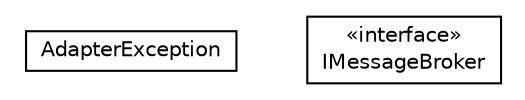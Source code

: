 #!/usr/local/bin/dot
#
# Class diagram 
# Generated by UMLGraph version R5_6-24-gf6e263 (http://www.umlgraph.org/)
#

digraph G {
	edge [fontname="Helvetica",fontsize=10,labelfontname="Helvetica",labelfontsize=10];
	node [fontname="Helvetica",fontsize=10,shape=plaintext];
	nodesep=0.25;
	ranksep=0.5;
	// org.universAAL.ui.handler.kinect.adapter.IMessageBroker.AdapterException
	c1224676 [label=<<table title="org.universAAL.ui.handler.kinect.adapter.IMessageBroker.AdapterException" border="0" cellborder="1" cellspacing="0" cellpadding="2" port="p" href="./AdapterException.html">
		<tr><td><table border="0" cellspacing="0" cellpadding="1">
<tr><td align="center" balign="center"> AdapterException </td></tr>
		</table></td></tr>
		</table>>, URL="./AdapterException.html", fontname="Helvetica", fontcolor="black", fontsize=10.0];
	// org.universAAL.ui.handler.kinect.adapter.IMessageBroker.IMessageBroker
	c1224677 [label=<<table title="org.universAAL.ui.handler.kinect.adapter.IMessageBroker.IMessageBroker" border="0" cellborder="1" cellspacing="0" cellpadding="2" port="p" href="./IMessageBroker.html">
		<tr><td><table border="0" cellspacing="0" cellpadding="1">
<tr><td align="center" balign="center"> &#171;interface&#187; </td></tr>
<tr><td align="center" balign="center"> IMessageBroker </td></tr>
		</table></td></tr>
		</table>>, URL="./IMessageBroker.html", fontname="Helvetica", fontcolor="black", fontsize=10.0];
}

